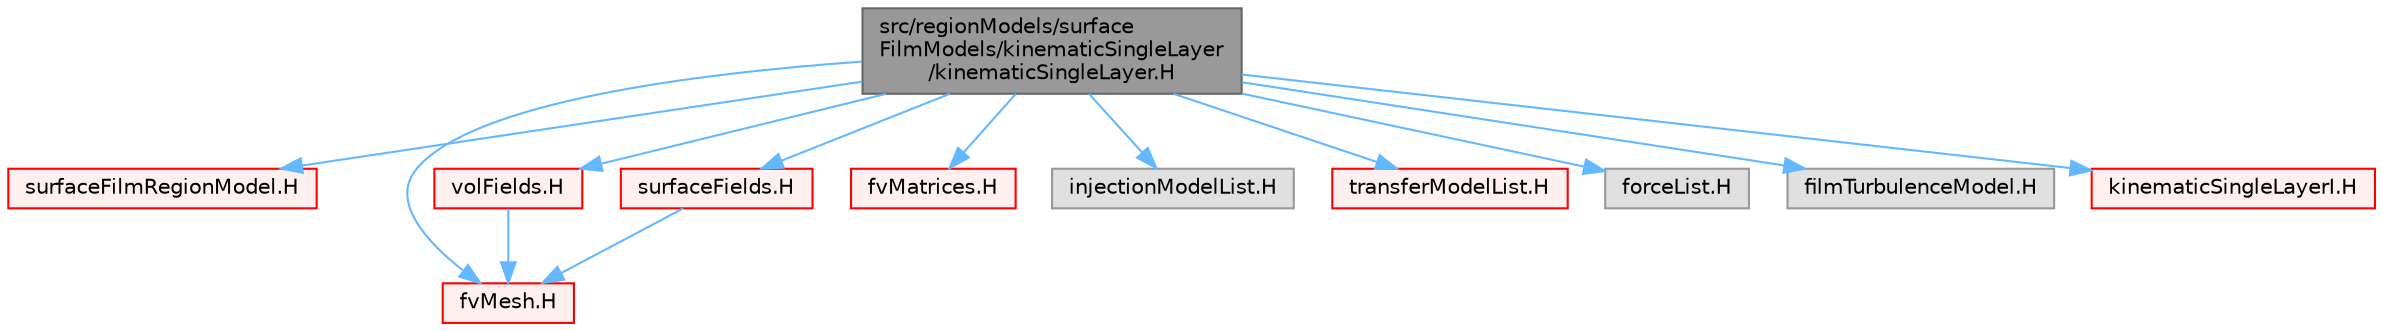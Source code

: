 digraph "src/regionModels/surfaceFilmModels/kinematicSingleLayer/kinematicSingleLayer.H"
{
 // LATEX_PDF_SIZE
  bgcolor="transparent";
  edge [fontname=Helvetica,fontsize=10,labelfontname=Helvetica,labelfontsize=10];
  node [fontname=Helvetica,fontsize=10,shape=box,height=0.2,width=0.4];
  Node1 [id="Node000001",label="src/regionModels/surface\lFilmModels/kinematicSingleLayer\l/kinematicSingleLayer.H",height=0.2,width=0.4,color="gray40", fillcolor="grey60", style="filled", fontcolor="black",tooltip=" "];
  Node1 -> Node2 [id="edge1_Node000001_Node000002",color="steelblue1",style="solid",tooltip=" "];
  Node2 [id="Node000002",label="surfaceFilmRegionModel.H",height=0.2,width=0.4,color="red", fillcolor="#FFF0F0", style="filled",URL="$surfaceFilmRegionModel_8H.html",tooltip=" "];
  Node1 -> Node267 [id="edge2_Node000001_Node000267",color="steelblue1",style="solid",tooltip=" "];
  Node267 [id="Node000267",label="fvMesh.H",height=0.2,width=0.4,color="red", fillcolor="#FFF0F0", style="filled",URL="$fvMesh_8H.html",tooltip=" "];
  Node1 -> Node96 [id="edge3_Node000001_Node000096",color="steelblue1",style="solid",tooltip=" "];
  Node96 [id="Node000096",label="volFields.H",height=0.2,width=0.4,color="red", fillcolor="#FFF0F0", style="filled",URL="$volFields_8H.html",tooltip=" "];
  Node96 -> Node267 [id="edge4_Node000096_Node000267",color="steelblue1",style="solid",tooltip=" "];
  Node1 -> Node426 [id="edge5_Node000001_Node000426",color="steelblue1",style="solid",tooltip=" "];
  Node426 [id="Node000426",label="surfaceFields.H",height=0.2,width=0.4,color="red", fillcolor="#FFF0F0", style="filled",URL="$surfaceFields_8H.html",tooltip="Foam::surfaceFields."];
  Node426 -> Node267 [id="edge6_Node000426_Node000267",color="steelblue1",style="solid",tooltip=" "];
  Node1 -> Node434 [id="edge7_Node000001_Node000434",color="steelblue1",style="solid",tooltip=" "];
  Node434 [id="Node000434",label="fvMatrices.H",height=0.2,width=0.4,color="red", fillcolor="#FFF0F0", style="filled",URL="$fvMatrices_8H.html",tooltip="A special matrix type and solver, designed for finite volume solutions of scalar equations."];
  Node1 -> Node442 [id="edge8_Node000001_Node000442",color="steelblue1",style="solid",tooltip=" "];
  Node442 [id="Node000442",label="injectionModelList.H",height=0.2,width=0.4,color="grey60", fillcolor="#E0E0E0", style="filled",tooltip=" "];
  Node1 -> Node443 [id="edge9_Node000001_Node000443",color="steelblue1",style="solid",tooltip=" "];
  Node443 [id="Node000443",label="transferModelList.H",height=0.2,width=0.4,color="red", fillcolor="#FFF0F0", style="filled",URL="$transferModelList_8H.html",tooltip=" "];
  Node1 -> Node446 [id="edge10_Node000001_Node000446",color="steelblue1",style="solid",tooltip=" "];
  Node446 [id="Node000446",label="forceList.H",height=0.2,width=0.4,color="grey60", fillcolor="#E0E0E0", style="filled",tooltip=" "];
  Node1 -> Node447 [id="edge11_Node000001_Node000447",color="steelblue1",style="solid",tooltip=" "];
  Node447 [id="Node000447",label="filmTurbulenceModel.H",height=0.2,width=0.4,color="grey60", fillcolor="#E0E0E0", style="filled",tooltip=" "];
  Node1 -> Node448 [id="edge12_Node000001_Node000448",color="steelblue1",style="solid",tooltip=" "];
  Node448 [id="Node000448",label="kinematicSingleLayerI.H",height=0.2,width=0.4,color="red", fillcolor="#FFF0F0", style="filled",URL="$kinematicSingleLayerI_8H.html",tooltip=" "];
}
